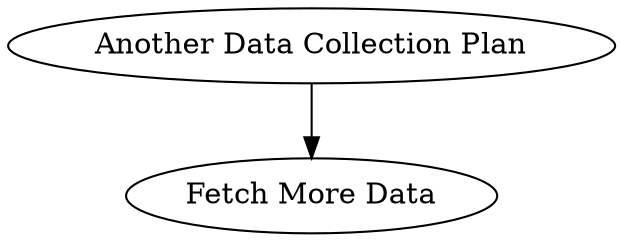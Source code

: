digraph InvalidGraph {
    // Duplicate node names
    plan_data_collection [label="Data Collection Plan", type="plan"];
    plan_data_collection [label="Another Data Collection Plan", type="plan"];
    
    task_fetch_data [label="Fetch Data", type="task"];
    task_fetch_data [label="Fetch More Data", type="task"];
    
    // Edges
    plan_data_collection -> task_fetch_data;
} 